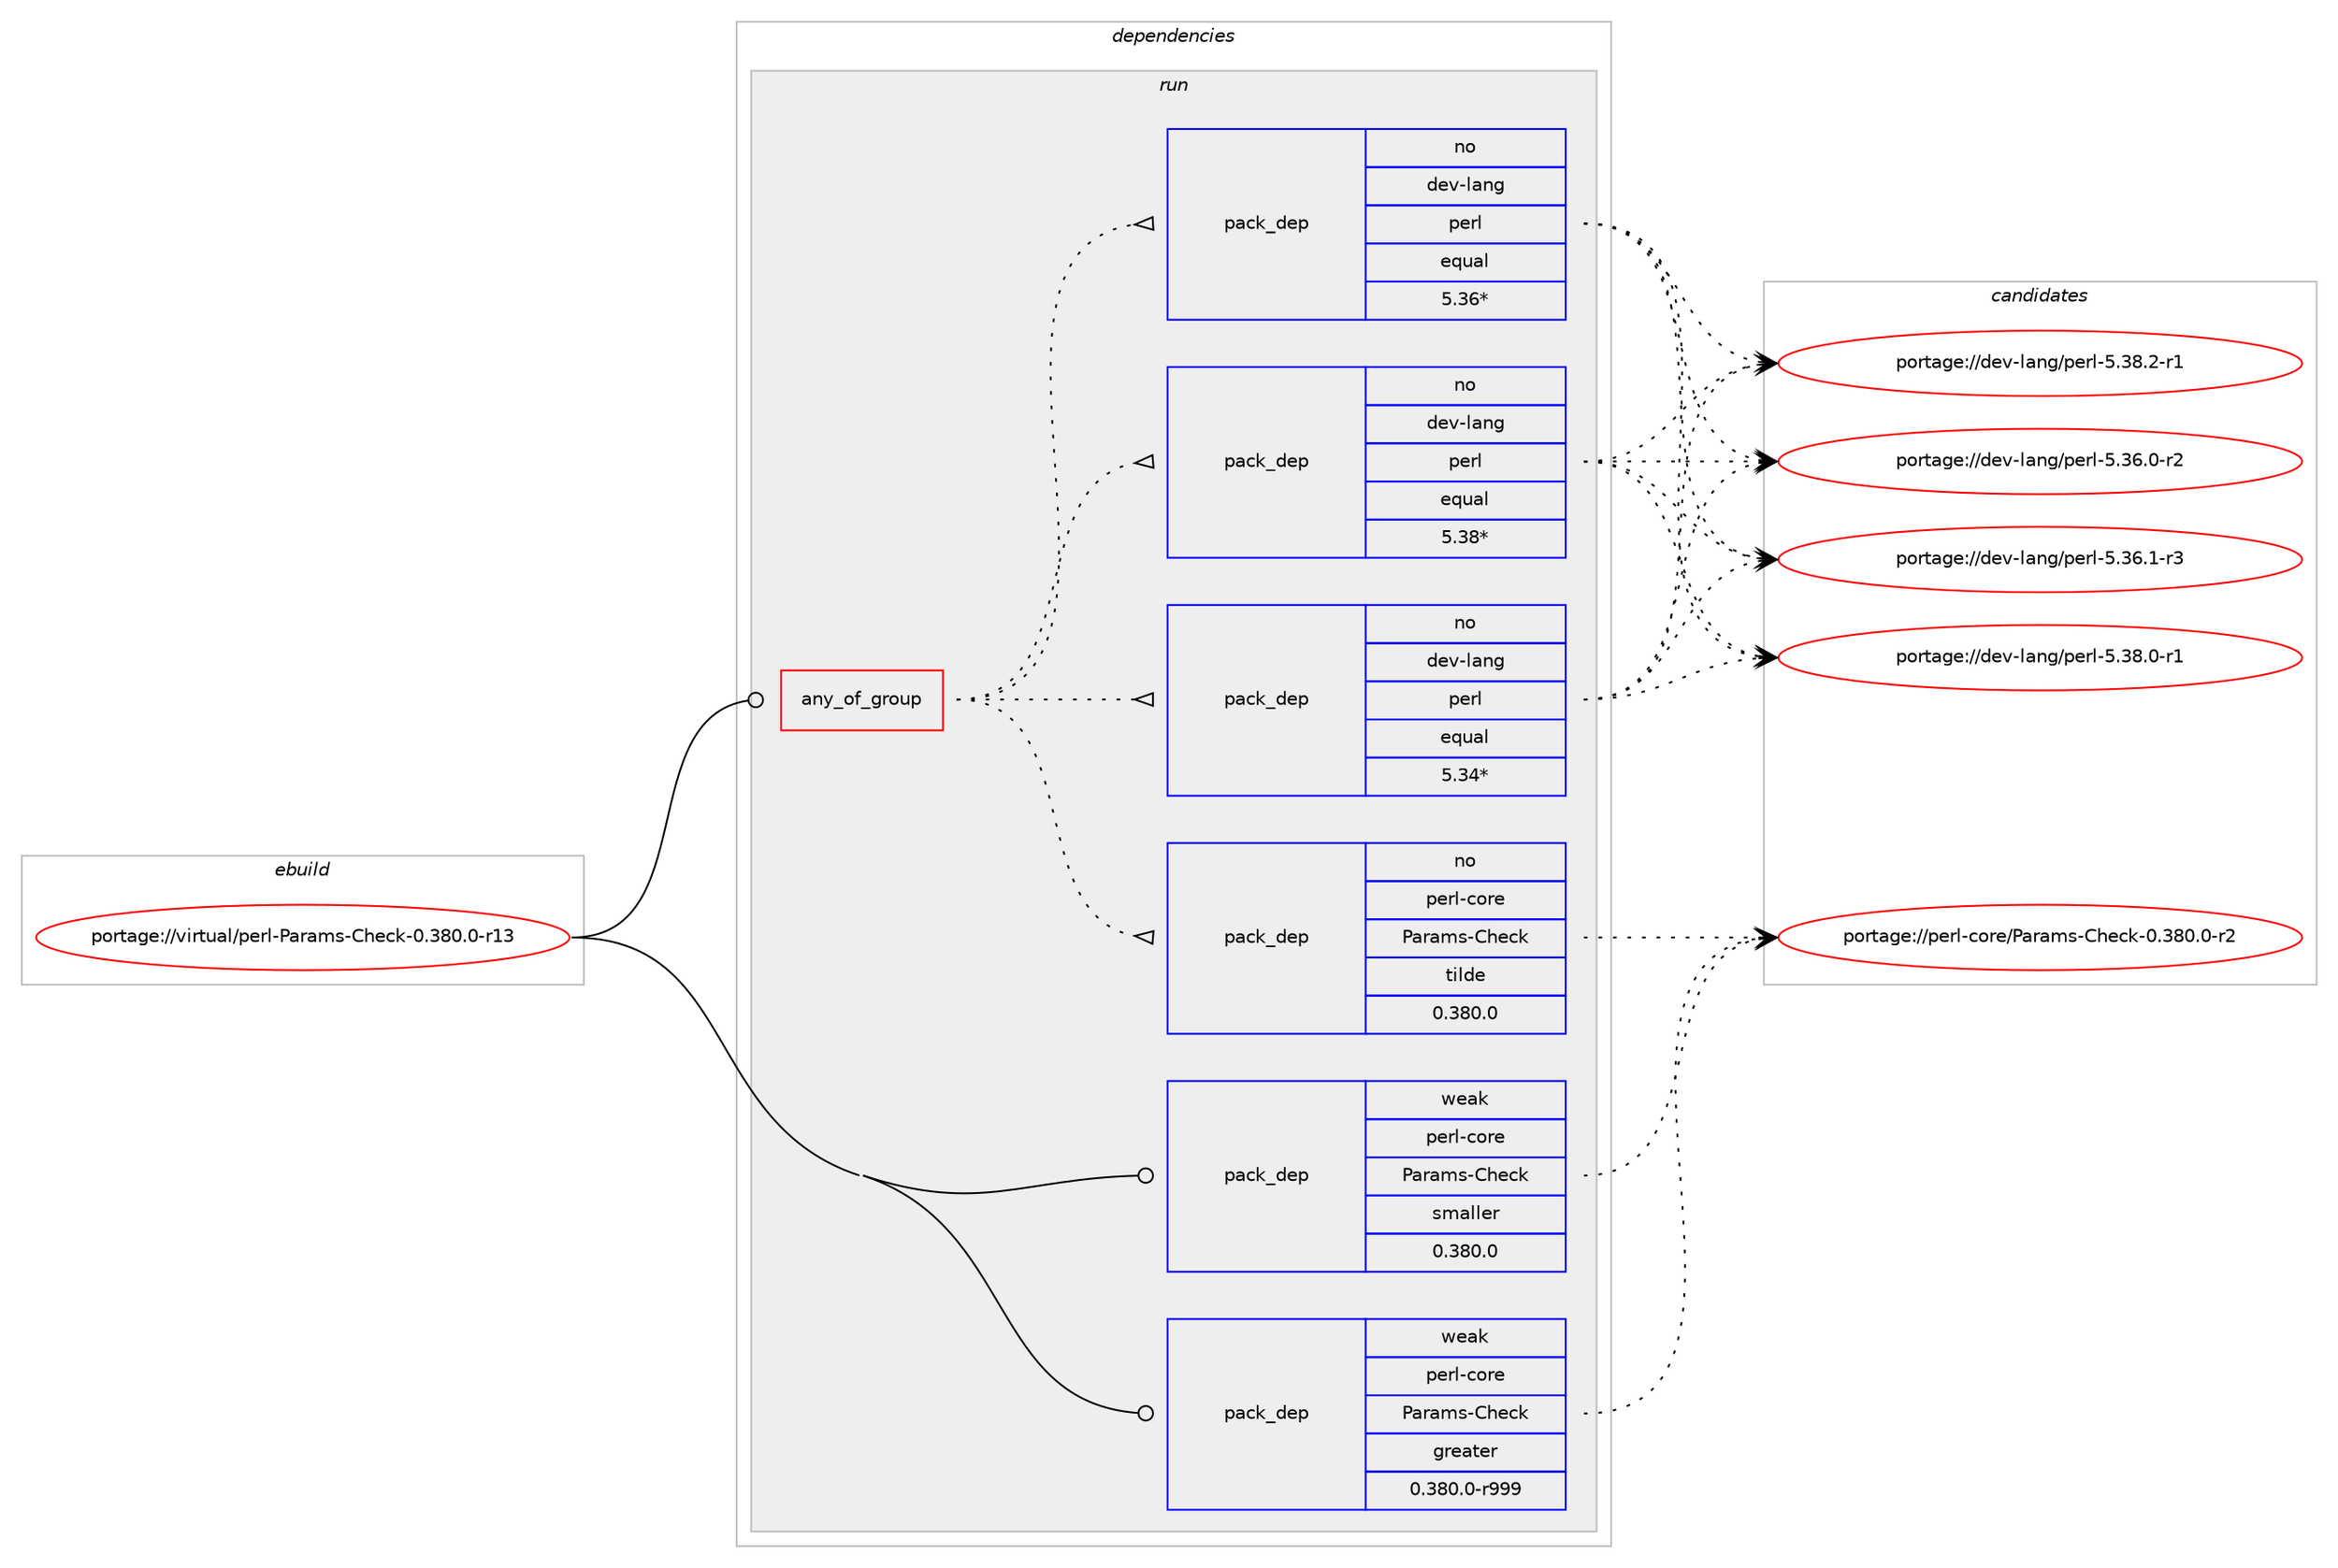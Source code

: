 digraph prolog {

# *************
# Graph options
# *************

newrank=true;
concentrate=true;
compound=true;
graph [rankdir=LR,fontname=Helvetica,fontsize=10,ranksep=1.5];#, ranksep=2.5, nodesep=0.2];
edge  [arrowhead=vee];
node  [fontname=Helvetica,fontsize=10];

# **********
# The ebuild
# **********

subgraph cluster_leftcol {
color=gray;
rank=same;
label=<<i>ebuild</i>>;
id [label="portage://virtual/perl-Params-Check-0.380.0-r13", color=red, width=4, href="../virtual/perl-Params-Check-0.380.0-r13.svg"];
}

# ****************
# The dependencies
# ****************

subgraph cluster_midcol {
color=gray;
label=<<i>dependencies</i>>;
subgraph cluster_compile {
fillcolor="#eeeeee";
style=filled;
label=<<i>compile</i>>;
}
subgraph cluster_compileandrun {
fillcolor="#eeeeee";
style=filled;
label=<<i>compile and run</i>>;
}
subgraph cluster_run {
fillcolor="#eeeeee";
style=filled;
label=<<i>run</i>>;
subgraph any250 {
dependency23226 [label=<<TABLE BORDER="0" CELLBORDER="1" CELLSPACING="0" CELLPADDING="4"><TR><TD CELLPADDING="10">any_of_group</TD></TR></TABLE>>, shape=none, color=red];subgraph pack7475 {
dependency23227 [label=<<TABLE BORDER="0" CELLBORDER="1" CELLSPACING="0" CELLPADDING="4" WIDTH="220"><TR><TD ROWSPAN="6" CELLPADDING="30">pack_dep</TD></TR><TR><TD WIDTH="110">no</TD></TR><TR><TD>dev-lang</TD></TR><TR><TD>perl</TD></TR><TR><TD>equal</TD></TR><TR><TD>5.38*</TD></TR></TABLE>>, shape=none, color=blue];
}
dependency23226:e -> dependency23227:w [weight=20,style="dotted",arrowhead="oinv"];
subgraph pack7476 {
dependency23228 [label=<<TABLE BORDER="0" CELLBORDER="1" CELLSPACING="0" CELLPADDING="4" WIDTH="220"><TR><TD ROWSPAN="6" CELLPADDING="30">pack_dep</TD></TR><TR><TD WIDTH="110">no</TD></TR><TR><TD>dev-lang</TD></TR><TR><TD>perl</TD></TR><TR><TD>equal</TD></TR><TR><TD>5.36*</TD></TR></TABLE>>, shape=none, color=blue];
}
dependency23226:e -> dependency23228:w [weight=20,style="dotted",arrowhead="oinv"];
subgraph pack7477 {
dependency23229 [label=<<TABLE BORDER="0" CELLBORDER="1" CELLSPACING="0" CELLPADDING="4" WIDTH="220"><TR><TD ROWSPAN="6" CELLPADDING="30">pack_dep</TD></TR><TR><TD WIDTH="110">no</TD></TR><TR><TD>dev-lang</TD></TR><TR><TD>perl</TD></TR><TR><TD>equal</TD></TR><TR><TD>5.34*</TD></TR></TABLE>>, shape=none, color=blue];
}
dependency23226:e -> dependency23229:w [weight=20,style="dotted",arrowhead="oinv"];
subgraph pack7478 {
dependency23230 [label=<<TABLE BORDER="0" CELLBORDER="1" CELLSPACING="0" CELLPADDING="4" WIDTH="220"><TR><TD ROWSPAN="6" CELLPADDING="30">pack_dep</TD></TR><TR><TD WIDTH="110">no</TD></TR><TR><TD>perl-core</TD></TR><TR><TD>Params-Check</TD></TR><TR><TD>tilde</TD></TR><TR><TD>0.380.0</TD></TR></TABLE>>, shape=none, color=blue];
}
dependency23226:e -> dependency23230:w [weight=20,style="dotted",arrowhead="oinv"];
}
id:e -> dependency23226:w [weight=20,style="solid",arrowhead="odot"];
# *** BEGIN UNKNOWN DEPENDENCY TYPE (TODO) ***
# id -> package_dependency(portage://virtual/perl-Params-Check-0.380.0-r13,run,no,dev-lang,perl,none,[,,],any_same_slot,[])
# *** END UNKNOWN DEPENDENCY TYPE (TODO) ***

subgraph pack7479 {
dependency23231 [label=<<TABLE BORDER="0" CELLBORDER="1" CELLSPACING="0" CELLPADDING="4" WIDTH="220"><TR><TD ROWSPAN="6" CELLPADDING="30">pack_dep</TD></TR><TR><TD WIDTH="110">weak</TD></TR><TR><TD>perl-core</TD></TR><TR><TD>Params-Check</TD></TR><TR><TD>greater</TD></TR><TR><TD>0.380.0-r999</TD></TR></TABLE>>, shape=none, color=blue];
}
id:e -> dependency23231:w [weight=20,style="solid",arrowhead="odot"];
subgraph pack7480 {
dependency23232 [label=<<TABLE BORDER="0" CELLBORDER="1" CELLSPACING="0" CELLPADDING="4" WIDTH="220"><TR><TD ROWSPAN="6" CELLPADDING="30">pack_dep</TD></TR><TR><TD WIDTH="110">weak</TD></TR><TR><TD>perl-core</TD></TR><TR><TD>Params-Check</TD></TR><TR><TD>smaller</TD></TR><TR><TD>0.380.0</TD></TR></TABLE>>, shape=none, color=blue];
}
id:e -> dependency23232:w [weight=20,style="solid",arrowhead="odot"];
}
}

# **************
# The candidates
# **************

subgraph cluster_choices {
rank=same;
color=gray;
label=<<i>candidates</i>>;

subgraph choice7475 {
color=black;
nodesep=1;
choice100101118451089711010347112101114108455346515446484511450 [label="portage://dev-lang/perl-5.36.0-r2", color=red, width=4,href="../dev-lang/perl-5.36.0-r2.svg"];
choice100101118451089711010347112101114108455346515446494511451 [label="portage://dev-lang/perl-5.36.1-r3", color=red, width=4,href="../dev-lang/perl-5.36.1-r3.svg"];
choice100101118451089711010347112101114108455346515646484511449 [label="portage://dev-lang/perl-5.38.0-r1", color=red, width=4,href="../dev-lang/perl-5.38.0-r1.svg"];
choice100101118451089711010347112101114108455346515646504511449 [label="portage://dev-lang/perl-5.38.2-r1", color=red, width=4,href="../dev-lang/perl-5.38.2-r1.svg"];
dependency23227:e -> choice100101118451089711010347112101114108455346515446484511450:w [style=dotted,weight="100"];
dependency23227:e -> choice100101118451089711010347112101114108455346515446494511451:w [style=dotted,weight="100"];
dependency23227:e -> choice100101118451089711010347112101114108455346515646484511449:w [style=dotted,weight="100"];
dependency23227:e -> choice100101118451089711010347112101114108455346515646504511449:w [style=dotted,weight="100"];
}
subgraph choice7476 {
color=black;
nodesep=1;
choice100101118451089711010347112101114108455346515446484511450 [label="portage://dev-lang/perl-5.36.0-r2", color=red, width=4,href="../dev-lang/perl-5.36.0-r2.svg"];
choice100101118451089711010347112101114108455346515446494511451 [label="portage://dev-lang/perl-5.36.1-r3", color=red, width=4,href="../dev-lang/perl-5.36.1-r3.svg"];
choice100101118451089711010347112101114108455346515646484511449 [label="portage://dev-lang/perl-5.38.0-r1", color=red, width=4,href="../dev-lang/perl-5.38.0-r1.svg"];
choice100101118451089711010347112101114108455346515646504511449 [label="portage://dev-lang/perl-5.38.2-r1", color=red, width=4,href="../dev-lang/perl-5.38.2-r1.svg"];
dependency23228:e -> choice100101118451089711010347112101114108455346515446484511450:w [style=dotted,weight="100"];
dependency23228:e -> choice100101118451089711010347112101114108455346515446494511451:w [style=dotted,weight="100"];
dependency23228:e -> choice100101118451089711010347112101114108455346515646484511449:w [style=dotted,weight="100"];
dependency23228:e -> choice100101118451089711010347112101114108455346515646504511449:w [style=dotted,weight="100"];
}
subgraph choice7477 {
color=black;
nodesep=1;
choice100101118451089711010347112101114108455346515446484511450 [label="portage://dev-lang/perl-5.36.0-r2", color=red, width=4,href="../dev-lang/perl-5.36.0-r2.svg"];
choice100101118451089711010347112101114108455346515446494511451 [label="portage://dev-lang/perl-5.36.1-r3", color=red, width=4,href="../dev-lang/perl-5.36.1-r3.svg"];
choice100101118451089711010347112101114108455346515646484511449 [label="portage://dev-lang/perl-5.38.0-r1", color=red, width=4,href="../dev-lang/perl-5.38.0-r1.svg"];
choice100101118451089711010347112101114108455346515646504511449 [label="portage://dev-lang/perl-5.38.2-r1", color=red, width=4,href="../dev-lang/perl-5.38.2-r1.svg"];
dependency23229:e -> choice100101118451089711010347112101114108455346515446484511450:w [style=dotted,weight="100"];
dependency23229:e -> choice100101118451089711010347112101114108455346515446494511451:w [style=dotted,weight="100"];
dependency23229:e -> choice100101118451089711010347112101114108455346515646484511449:w [style=dotted,weight="100"];
dependency23229:e -> choice100101118451089711010347112101114108455346515646504511449:w [style=dotted,weight="100"];
}
subgraph choice7478 {
color=black;
nodesep=1;
choice11210111410845991111141014780971149710911545671041019910745484651564846484511450 [label="portage://perl-core/Params-Check-0.380.0-r2", color=red, width=4,href="../perl-core/Params-Check-0.380.0-r2.svg"];
dependency23230:e -> choice11210111410845991111141014780971149710911545671041019910745484651564846484511450:w [style=dotted,weight="100"];
}
subgraph choice7479 {
color=black;
nodesep=1;
choice11210111410845991111141014780971149710911545671041019910745484651564846484511450 [label="portage://perl-core/Params-Check-0.380.0-r2", color=red, width=4,href="../perl-core/Params-Check-0.380.0-r2.svg"];
dependency23231:e -> choice11210111410845991111141014780971149710911545671041019910745484651564846484511450:w [style=dotted,weight="100"];
}
subgraph choice7480 {
color=black;
nodesep=1;
choice11210111410845991111141014780971149710911545671041019910745484651564846484511450 [label="portage://perl-core/Params-Check-0.380.0-r2", color=red, width=4,href="../perl-core/Params-Check-0.380.0-r2.svg"];
dependency23232:e -> choice11210111410845991111141014780971149710911545671041019910745484651564846484511450:w [style=dotted,weight="100"];
}
}

}
